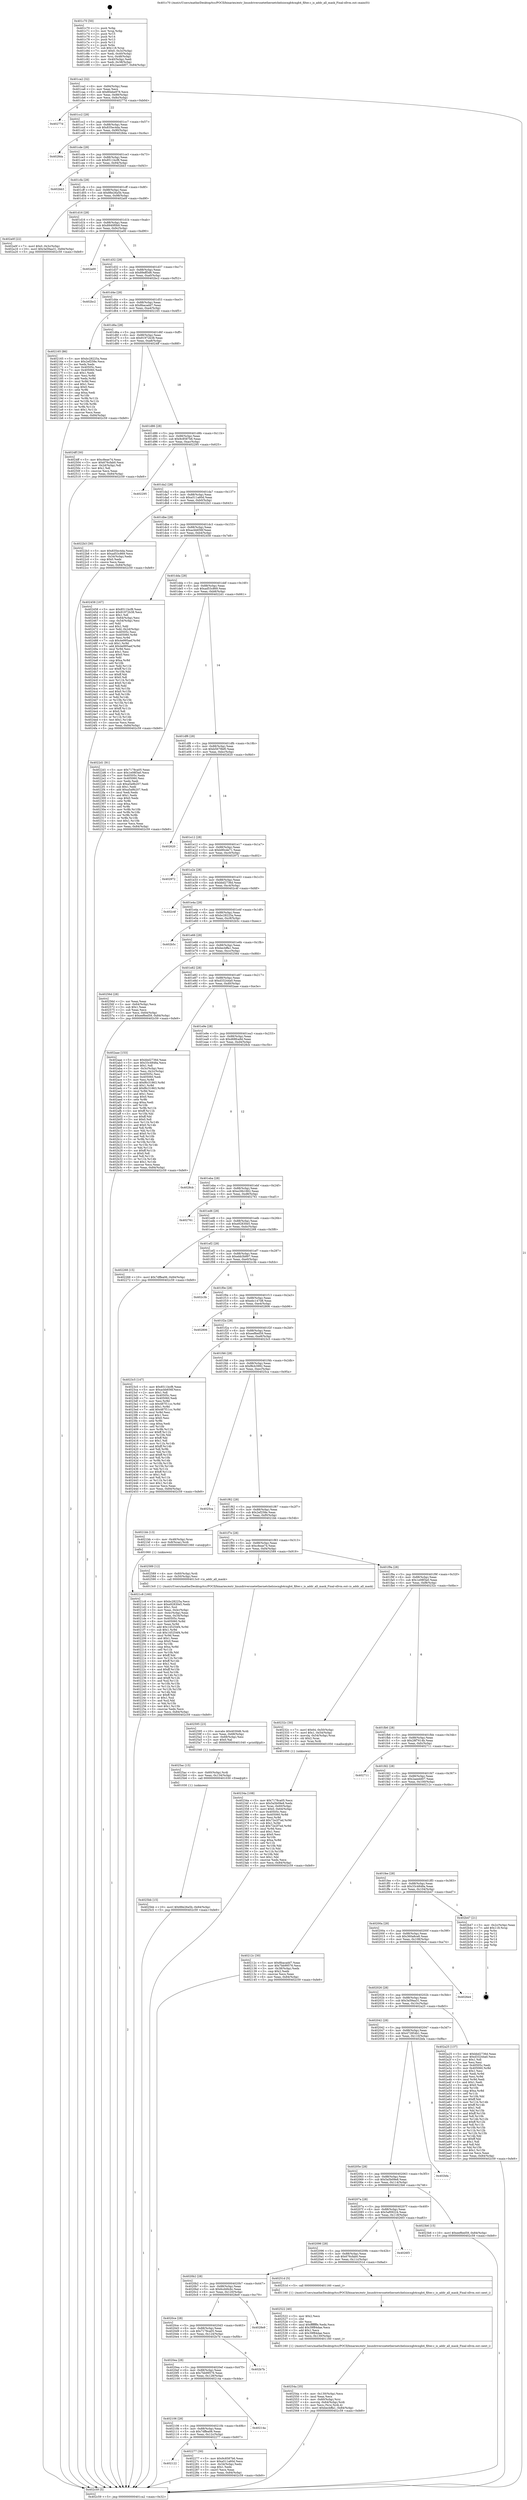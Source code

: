 digraph "0x401c70" {
  label = "0x401c70 (/mnt/c/Users/mathe/Desktop/tcc/POCII/binaries/extr_linuxdriversnetethernetchelsiocxgb4cxgb4_filter.c_is_addr_all_mask_Final-ollvm.out::main(0))"
  labelloc = "t"
  node[shape=record]

  Entry [label="",width=0.3,height=0.3,shape=circle,fillcolor=black,style=filled]
  "0x401ca2" [label="{
     0x401ca2 [32]\l
     | [instrs]\l
     &nbsp;&nbsp;0x401ca2 \<+6\>: mov -0x84(%rbp),%eax\l
     &nbsp;&nbsp;0x401ca8 \<+2\>: mov %eax,%ecx\l
     &nbsp;&nbsp;0x401caa \<+6\>: sub $0x80ebe978,%ecx\l
     &nbsp;&nbsp;0x401cb0 \<+6\>: mov %eax,-0x88(%rbp)\l
     &nbsp;&nbsp;0x401cb6 \<+6\>: mov %ecx,-0x8c(%rbp)\l
     &nbsp;&nbsp;0x401cbc \<+6\>: je 000000000040277d \<main+0xb0d\>\l
  }"]
  "0x40277d" [label="{
     0x40277d\l
  }", style=dashed]
  "0x401cc2" [label="{
     0x401cc2 [28]\l
     | [instrs]\l
     &nbsp;&nbsp;0x401cc2 \<+5\>: jmp 0000000000401cc7 \<main+0x57\>\l
     &nbsp;&nbsp;0x401cc7 \<+6\>: mov -0x88(%rbp),%eax\l
     &nbsp;&nbsp;0x401ccd \<+5\>: sub $0x835ec4da,%eax\l
     &nbsp;&nbsp;0x401cd2 \<+6\>: mov %eax,-0x90(%rbp)\l
     &nbsp;&nbsp;0x401cd8 \<+6\>: je 00000000004028da \<main+0xc6a\>\l
  }"]
  Exit [label="",width=0.3,height=0.3,shape=circle,fillcolor=black,style=filled,peripheries=2]
  "0x4028da" [label="{
     0x4028da\l
  }", style=dashed]
  "0x401cde" [label="{
     0x401cde [28]\l
     | [instrs]\l
     &nbsp;&nbsp;0x401cde \<+5\>: jmp 0000000000401ce3 \<main+0x73\>\l
     &nbsp;&nbsp;0x401ce3 \<+6\>: mov -0x88(%rbp),%eax\l
     &nbsp;&nbsp;0x401ce9 \<+5\>: sub $0x8511bcf8,%eax\l
     &nbsp;&nbsp;0x401cee \<+6\>: mov %eax,-0x94(%rbp)\l
     &nbsp;&nbsp;0x401cf4 \<+6\>: je 0000000000402bb3 \<main+0xf43\>\l
  }"]
  "0x4025bb" [label="{
     0x4025bb [15]\l
     | [instrs]\l
     &nbsp;&nbsp;0x4025bb \<+10\>: movl $0x88e26a5b,-0x84(%rbp)\l
     &nbsp;&nbsp;0x4025c5 \<+5\>: jmp 0000000000402c59 \<main+0xfe9\>\l
  }"]
  "0x402bb3" [label="{
     0x402bb3\l
  }", style=dashed]
  "0x401cfa" [label="{
     0x401cfa [28]\l
     | [instrs]\l
     &nbsp;&nbsp;0x401cfa \<+5\>: jmp 0000000000401cff \<main+0x8f\>\l
     &nbsp;&nbsp;0x401cff \<+6\>: mov -0x88(%rbp),%eax\l
     &nbsp;&nbsp;0x401d05 \<+5\>: sub $0x88e26a5b,%eax\l
     &nbsp;&nbsp;0x401d0a \<+6\>: mov %eax,-0x98(%rbp)\l
     &nbsp;&nbsp;0x401d10 \<+6\>: je 0000000000402a0f \<main+0xd9f\>\l
  }"]
  "0x4025ac" [label="{
     0x4025ac [15]\l
     | [instrs]\l
     &nbsp;&nbsp;0x4025ac \<+4\>: mov -0x60(%rbp),%rdi\l
     &nbsp;&nbsp;0x4025b0 \<+6\>: mov %eax,-0x134(%rbp)\l
     &nbsp;&nbsp;0x4025b6 \<+5\>: call 0000000000401030 \<free@plt\>\l
     | [calls]\l
     &nbsp;&nbsp;0x401030 \{1\} (unknown)\l
  }"]
  "0x402a0f" [label="{
     0x402a0f [22]\l
     | [instrs]\l
     &nbsp;&nbsp;0x402a0f \<+7\>: movl $0x0,-0x3c(%rbp)\l
     &nbsp;&nbsp;0x402a16 \<+10\>: movl $0x3a59aa31,-0x84(%rbp)\l
     &nbsp;&nbsp;0x402a20 \<+5\>: jmp 0000000000402c59 \<main+0xfe9\>\l
  }"]
  "0x401d16" [label="{
     0x401d16 [28]\l
     | [instrs]\l
     &nbsp;&nbsp;0x401d16 \<+5\>: jmp 0000000000401d1b \<main+0xab\>\l
     &nbsp;&nbsp;0x401d1b \<+6\>: mov -0x88(%rbp),%eax\l
     &nbsp;&nbsp;0x401d21 \<+5\>: sub $0x8940f0b9,%eax\l
     &nbsp;&nbsp;0x401d26 \<+6\>: mov %eax,-0x9c(%rbp)\l
     &nbsp;&nbsp;0x401d2c \<+6\>: je 0000000000402a00 \<main+0xd90\>\l
  }"]
  "0x402595" [label="{
     0x402595 [23]\l
     | [instrs]\l
     &nbsp;&nbsp;0x402595 \<+10\>: movabs $0x4030d6,%rdi\l
     &nbsp;&nbsp;0x40259f \<+3\>: mov %eax,-0x68(%rbp)\l
     &nbsp;&nbsp;0x4025a2 \<+3\>: mov -0x68(%rbp),%esi\l
     &nbsp;&nbsp;0x4025a5 \<+2\>: mov $0x0,%al\l
     &nbsp;&nbsp;0x4025a7 \<+5\>: call 0000000000401040 \<printf@plt\>\l
     | [calls]\l
     &nbsp;&nbsp;0x401040 \{1\} (unknown)\l
  }"]
  "0x402a00" [label="{
     0x402a00\l
  }", style=dashed]
  "0x401d32" [label="{
     0x401d32 [28]\l
     | [instrs]\l
     &nbsp;&nbsp;0x401d32 \<+5\>: jmp 0000000000401d37 \<main+0xc7\>\l
     &nbsp;&nbsp;0x401d37 \<+6\>: mov -0x88(%rbp),%eax\l
     &nbsp;&nbsp;0x401d3d \<+5\>: sub $0x89eff3d6,%eax\l
     &nbsp;&nbsp;0x401d42 \<+6\>: mov %eax,-0xa0(%rbp)\l
     &nbsp;&nbsp;0x401d48 \<+6\>: je 0000000000402bc2 \<main+0xf52\>\l
  }"]
  "0x40254a" [label="{
     0x40254a [35]\l
     | [instrs]\l
     &nbsp;&nbsp;0x40254a \<+6\>: mov -0x130(%rbp),%ecx\l
     &nbsp;&nbsp;0x402550 \<+3\>: imul %eax,%ecx\l
     &nbsp;&nbsp;0x402553 \<+4\>: mov -0x60(%rbp),%rsi\l
     &nbsp;&nbsp;0x402557 \<+4\>: movslq -0x64(%rbp),%rdi\l
     &nbsp;&nbsp;0x40255b \<+3\>: mov %ecx,(%rsi,%rdi,4)\l
     &nbsp;&nbsp;0x40255e \<+10\>: movl $0xbecbffa1,-0x84(%rbp)\l
     &nbsp;&nbsp;0x402568 \<+5\>: jmp 0000000000402c59 \<main+0xfe9\>\l
  }"]
  "0x402bc2" [label="{
     0x402bc2\l
  }", style=dashed]
  "0x401d4e" [label="{
     0x401d4e [28]\l
     | [instrs]\l
     &nbsp;&nbsp;0x401d4e \<+5\>: jmp 0000000000401d53 \<main+0xe3\>\l
     &nbsp;&nbsp;0x401d53 \<+6\>: mov -0x88(%rbp),%eax\l
     &nbsp;&nbsp;0x401d59 \<+5\>: sub $0x8bacadd7,%eax\l
     &nbsp;&nbsp;0x401d5e \<+6\>: mov %eax,-0xa4(%rbp)\l
     &nbsp;&nbsp;0x401d64 \<+6\>: je 0000000000402165 \<main+0x4f5\>\l
  }"]
  "0x402522" [label="{
     0x402522 [40]\l
     | [instrs]\l
     &nbsp;&nbsp;0x402522 \<+5\>: mov $0x2,%ecx\l
     &nbsp;&nbsp;0x402527 \<+1\>: cltd\l
     &nbsp;&nbsp;0x402528 \<+2\>: idiv %ecx\l
     &nbsp;&nbsp;0x40252a \<+6\>: imul $0xfffffffe,%edx,%ecx\l
     &nbsp;&nbsp;0x402530 \<+6\>: add $0x39f84dae,%ecx\l
     &nbsp;&nbsp;0x402536 \<+3\>: add $0x1,%ecx\l
     &nbsp;&nbsp;0x402539 \<+6\>: sub $0x39f84dae,%ecx\l
     &nbsp;&nbsp;0x40253f \<+6\>: mov %ecx,-0x130(%rbp)\l
     &nbsp;&nbsp;0x402545 \<+5\>: call 0000000000401160 \<next_i\>\l
     | [calls]\l
     &nbsp;&nbsp;0x401160 \{1\} (/mnt/c/Users/mathe/Desktop/tcc/POCII/binaries/extr_linuxdriversnetethernetchelsiocxgb4cxgb4_filter.c_is_addr_all_mask_Final-ollvm.out::next_i)\l
  }"]
  "0x402165" [label="{
     0x402165 [86]\l
     | [instrs]\l
     &nbsp;&nbsp;0x402165 \<+5\>: mov $0xbc28225a,%eax\l
     &nbsp;&nbsp;0x40216a \<+5\>: mov $0x2ef258e,%ecx\l
     &nbsp;&nbsp;0x40216f \<+2\>: xor %edx,%edx\l
     &nbsp;&nbsp;0x402171 \<+7\>: mov 0x40505c,%esi\l
     &nbsp;&nbsp;0x402178 \<+7\>: mov 0x405060,%edi\l
     &nbsp;&nbsp;0x40217f \<+3\>: sub $0x1,%edx\l
     &nbsp;&nbsp;0x402182 \<+3\>: mov %esi,%r8d\l
     &nbsp;&nbsp;0x402185 \<+3\>: add %edx,%r8d\l
     &nbsp;&nbsp;0x402188 \<+4\>: imul %r8d,%esi\l
     &nbsp;&nbsp;0x40218c \<+3\>: and $0x1,%esi\l
     &nbsp;&nbsp;0x40218f \<+3\>: cmp $0x0,%esi\l
     &nbsp;&nbsp;0x402192 \<+4\>: sete %r9b\l
     &nbsp;&nbsp;0x402196 \<+3\>: cmp $0xa,%edi\l
     &nbsp;&nbsp;0x402199 \<+4\>: setl %r10b\l
     &nbsp;&nbsp;0x40219d \<+3\>: mov %r9b,%r11b\l
     &nbsp;&nbsp;0x4021a0 \<+3\>: and %r10b,%r11b\l
     &nbsp;&nbsp;0x4021a3 \<+3\>: xor %r10b,%r9b\l
     &nbsp;&nbsp;0x4021a6 \<+3\>: or %r9b,%r11b\l
     &nbsp;&nbsp;0x4021a9 \<+4\>: test $0x1,%r11b\l
     &nbsp;&nbsp;0x4021ad \<+3\>: cmovne %ecx,%eax\l
     &nbsp;&nbsp;0x4021b0 \<+6\>: mov %eax,-0x84(%rbp)\l
     &nbsp;&nbsp;0x4021b6 \<+5\>: jmp 0000000000402c59 \<main+0xfe9\>\l
  }"]
  "0x401d6a" [label="{
     0x401d6a [28]\l
     | [instrs]\l
     &nbsp;&nbsp;0x401d6a \<+5\>: jmp 0000000000401d6f \<main+0xff\>\l
     &nbsp;&nbsp;0x401d6f \<+6\>: mov -0x88(%rbp),%eax\l
     &nbsp;&nbsp;0x401d75 \<+5\>: sub $0x91972b38,%eax\l
     &nbsp;&nbsp;0x401d7a \<+6\>: mov %eax,-0xa8(%rbp)\l
     &nbsp;&nbsp;0x401d80 \<+6\>: je 00000000004024ff \<main+0x88f\>\l
  }"]
  "0x40234a" [label="{
     0x40234a [108]\l
     | [instrs]\l
     &nbsp;&nbsp;0x40234a \<+5\>: mov $0x7178ca05,%ecx\l
     &nbsp;&nbsp;0x40234f \<+5\>: mov $0x5a5b09e8,%edx\l
     &nbsp;&nbsp;0x402354 \<+4\>: mov %rax,-0x60(%rbp)\l
     &nbsp;&nbsp;0x402358 \<+7\>: movl $0x0,-0x64(%rbp)\l
     &nbsp;&nbsp;0x40235f \<+7\>: mov 0x40505c,%esi\l
     &nbsp;&nbsp;0x402366 \<+8\>: mov 0x405060,%r8d\l
     &nbsp;&nbsp;0x40236e \<+3\>: mov %esi,%r9d\l
     &nbsp;&nbsp;0x402371 \<+7\>: add $0x72e2f7ed,%r9d\l
     &nbsp;&nbsp;0x402378 \<+4\>: sub $0x1,%r9d\l
     &nbsp;&nbsp;0x40237c \<+7\>: sub $0x72e2f7ed,%r9d\l
     &nbsp;&nbsp;0x402383 \<+4\>: imul %r9d,%esi\l
     &nbsp;&nbsp;0x402387 \<+3\>: and $0x1,%esi\l
     &nbsp;&nbsp;0x40238a \<+3\>: cmp $0x0,%esi\l
     &nbsp;&nbsp;0x40238d \<+4\>: sete %r10b\l
     &nbsp;&nbsp;0x402391 \<+4\>: cmp $0xa,%r8d\l
     &nbsp;&nbsp;0x402395 \<+4\>: setl %r11b\l
     &nbsp;&nbsp;0x402399 \<+3\>: mov %r10b,%bl\l
     &nbsp;&nbsp;0x40239c \<+3\>: and %r11b,%bl\l
     &nbsp;&nbsp;0x40239f \<+3\>: xor %r11b,%r10b\l
     &nbsp;&nbsp;0x4023a2 \<+3\>: or %r10b,%bl\l
     &nbsp;&nbsp;0x4023a5 \<+3\>: test $0x1,%bl\l
     &nbsp;&nbsp;0x4023a8 \<+3\>: cmovne %edx,%ecx\l
     &nbsp;&nbsp;0x4023ab \<+6\>: mov %ecx,-0x84(%rbp)\l
     &nbsp;&nbsp;0x4023b1 \<+5\>: jmp 0000000000402c59 \<main+0xfe9\>\l
  }"]
  "0x4024ff" [label="{
     0x4024ff [30]\l
     | [instrs]\l
     &nbsp;&nbsp;0x4024ff \<+5\>: mov $0xc8eae74,%eax\l
     &nbsp;&nbsp;0x402504 \<+5\>: mov $0x676cfab0,%ecx\l
     &nbsp;&nbsp;0x402509 \<+3\>: mov -0x2d(%rbp),%dl\l
     &nbsp;&nbsp;0x40250c \<+3\>: test $0x1,%dl\l
     &nbsp;&nbsp;0x40250f \<+3\>: cmovne %ecx,%eax\l
     &nbsp;&nbsp;0x402512 \<+6\>: mov %eax,-0x84(%rbp)\l
     &nbsp;&nbsp;0x402518 \<+5\>: jmp 0000000000402c59 \<main+0xfe9\>\l
  }"]
  "0x401d86" [label="{
     0x401d86 [28]\l
     | [instrs]\l
     &nbsp;&nbsp;0x401d86 \<+5\>: jmp 0000000000401d8b \<main+0x11b\>\l
     &nbsp;&nbsp;0x401d8b \<+6\>: mov -0x88(%rbp),%eax\l
     &nbsp;&nbsp;0x401d91 \<+5\>: sub $0x9c8587b6,%eax\l
     &nbsp;&nbsp;0x401d96 \<+6\>: mov %eax,-0xac(%rbp)\l
     &nbsp;&nbsp;0x401d9c \<+6\>: je 0000000000402295 \<main+0x625\>\l
  }"]
  "0x402122" [label="{
     0x402122\l
  }", style=dashed]
  "0x402295" [label="{
     0x402295\l
  }", style=dashed]
  "0x401da2" [label="{
     0x401da2 [28]\l
     | [instrs]\l
     &nbsp;&nbsp;0x401da2 \<+5\>: jmp 0000000000401da7 \<main+0x137\>\l
     &nbsp;&nbsp;0x401da7 \<+6\>: mov -0x88(%rbp),%eax\l
     &nbsp;&nbsp;0x401dad \<+5\>: sub $0xa511a60d,%eax\l
     &nbsp;&nbsp;0x401db2 \<+6\>: mov %eax,-0xb0(%rbp)\l
     &nbsp;&nbsp;0x401db8 \<+6\>: je 00000000004022b3 \<main+0x643\>\l
  }"]
  "0x402277" [label="{
     0x402277 [30]\l
     | [instrs]\l
     &nbsp;&nbsp;0x402277 \<+5\>: mov $0x9c8587b6,%eax\l
     &nbsp;&nbsp;0x40227c \<+5\>: mov $0xa511a60d,%ecx\l
     &nbsp;&nbsp;0x402281 \<+3\>: mov -0x34(%rbp),%edx\l
     &nbsp;&nbsp;0x402284 \<+3\>: cmp $0x1,%edx\l
     &nbsp;&nbsp;0x402287 \<+3\>: cmovl %ecx,%eax\l
     &nbsp;&nbsp;0x40228a \<+6\>: mov %eax,-0x84(%rbp)\l
     &nbsp;&nbsp;0x402290 \<+5\>: jmp 0000000000402c59 \<main+0xfe9\>\l
  }"]
  "0x4022b3" [label="{
     0x4022b3 [30]\l
     | [instrs]\l
     &nbsp;&nbsp;0x4022b3 \<+5\>: mov $0x835ec4da,%eax\l
     &nbsp;&nbsp;0x4022b8 \<+5\>: mov $0xad53c869,%ecx\l
     &nbsp;&nbsp;0x4022bd \<+3\>: mov -0x34(%rbp),%edx\l
     &nbsp;&nbsp;0x4022c0 \<+3\>: cmp $0x0,%edx\l
     &nbsp;&nbsp;0x4022c3 \<+3\>: cmove %ecx,%eax\l
     &nbsp;&nbsp;0x4022c6 \<+6\>: mov %eax,-0x84(%rbp)\l
     &nbsp;&nbsp;0x4022cc \<+5\>: jmp 0000000000402c59 \<main+0xfe9\>\l
  }"]
  "0x401dbe" [label="{
     0x401dbe [28]\l
     | [instrs]\l
     &nbsp;&nbsp;0x401dbe \<+5\>: jmp 0000000000401dc3 \<main+0x153\>\l
     &nbsp;&nbsp;0x401dc3 \<+6\>: mov -0x88(%rbp),%eax\l
     &nbsp;&nbsp;0x401dc9 \<+5\>: sub $0xacbb656f,%eax\l
     &nbsp;&nbsp;0x401dce \<+6\>: mov %eax,-0xb4(%rbp)\l
     &nbsp;&nbsp;0x401dd4 \<+6\>: je 0000000000402458 \<main+0x7e8\>\l
  }"]
  "0x402106" [label="{
     0x402106 [28]\l
     | [instrs]\l
     &nbsp;&nbsp;0x402106 \<+5\>: jmp 000000000040210b \<main+0x49b\>\l
     &nbsp;&nbsp;0x40210b \<+6\>: mov -0x88(%rbp),%eax\l
     &nbsp;&nbsp;0x402111 \<+5\>: sub $0x7dffea06,%eax\l
     &nbsp;&nbsp;0x402116 \<+6\>: mov %eax,-0x12c(%rbp)\l
     &nbsp;&nbsp;0x40211c \<+6\>: je 0000000000402277 \<main+0x607\>\l
  }"]
  "0x402458" [label="{
     0x402458 [167]\l
     | [instrs]\l
     &nbsp;&nbsp;0x402458 \<+5\>: mov $0x8511bcf8,%eax\l
     &nbsp;&nbsp;0x40245d \<+5\>: mov $0x91972b38,%ecx\l
     &nbsp;&nbsp;0x402462 \<+2\>: mov $0x1,%dl\l
     &nbsp;&nbsp;0x402464 \<+3\>: mov -0x64(%rbp),%esi\l
     &nbsp;&nbsp;0x402467 \<+3\>: cmp -0x54(%rbp),%esi\l
     &nbsp;&nbsp;0x40246a \<+4\>: setl %dil\l
     &nbsp;&nbsp;0x40246e \<+4\>: and $0x1,%dil\l
     &nbsp;&nbsp;0x402472 \<+4\>: mov %dil,-0x2d(%rbp)\l
     &nbsp;&nbsp;0x402476 \<+7\>: mov 0x40505c,%esi\l
     &nbsp;&nbsp;0x40247d \<+8\>: mov 0x405060,%r8d\l
     &nbsp;&nbsp;0x402485 \<+3\>: mov %esi,%r9d\l
     &nbsp;&nbsp;0x402488 \<+7\>: sub $0x4e995aef,%r9d\l
     &nbsp;&nbsp;0x40248f \<+4\>: sub $0x1,%r9d\l
     &nbsp;&nbsp;0x402493 \<+7\>: add $0x4e995aef,%r9d\l
     &nbsp;&nbsp;0x40249a \<+4\>: imul %r9d,%esi\l
     &nbsp;&nbsp;0x40249e \<+3\>: and $0x1,%esi\l
     &nbsp;&nbsp;0x4024a1 \<+3\>: cmp $0x0,%esi\l
     &nbsp;&nbsp;0x4024a4 \<+4\>: sete %dil\l
     &nbsp;&nbsp;0x4024a8 \<+4\>: cmp $0xa,%r8d\l
     &nbsp;&nbsp;0x4024ac \<+4\>: setl %r10b\l
     &nbsp;&nbsp;0x4024b0 \<+3\>: mov %dil,%r11b\l
     &nbsp;&nbsp;0x4024b3 \<+4\>: xor $0xff,%r11b\l
     &nbsp;&nbsp;0x4024b7 \<+3\>: mov %r10b,%bl\l
     &nbsp;&nbsp;0x4024ba \<+3\>: xor $0xff,%bl\l
     &nbsp;&nbsp;0x4024bd \<+3\>: xor $0x0,%dl\l
     &nbsp;&nbsp;0x4024c0 \<+3\>: mov %r11b,%r14b\l
     &nbsp;&nbsp;0x4024c3 \<+4\>: and $0x0,%r14b\l
     &nbsp;&nbsp;0x4024c7 \<+3\>: and %dl,%dil\l
     &nbsp;&nbsp;0x4024ca \<+3\>: mov %bl,%r15b\l
     &nbsp;&nbsp;0x4024cd \<+4\>: and $0x0,%r15b\l
     &nbsp;&nbsp;0x4024d1 \<+3\>: and %dl,%r10b\l
     &nbsp;&nbsp;0x4024d4 \<+3\>: or %dil,%r14b\l
     &nbsp;&nbsp;0x4024d7 \<+3\>: or %r10b,%r15b\l
     &nbsp;&nbsp;0x4024da \<+3\>: xor %r15b,%r14b\l
     &nbsp;&nbsp;0x4024dd \<+3\>: or %bl,%r11b\l
     &nbsp;&nbsp;0x4024e0 \<+4\>: xor $0xff,%r11b\l
     &nbsp;&nbsp;0x4024e4 \<+3\>: or $0x0,%dl\l
     &nbsp;&nbsp;0x4024e7 \<+3\>: and %dl,%r11b\l
     &nbsp;&nbsp;0x4024ea \<+3\>: or %r11b,%r14b\l
     &nbsp;&nbsp;0x4024ed \<+4\>: test $0x1,%r14b\l
     &nbsp;&nbsp;0x4024f1 \<+3\>: cmovne %ecx,%eax\l
     &nbsp;&nbsp;0x4024f4 \<+6\>: mov %eax,-0x84(%rbp)\l
     &nbsp;&nbsp;0x4024fa \<+5\>: jmp 0000000000402c59 \<main+0xfe9\>\l
  }"]
  "0x401dda" [label="{
     0x401dda [28]\l
     | [instrs]\l
     &nbsp;&nbsp;0x401dda \<+5\>: jmp 0000000000401ddf \<main+0x16f\>\l
     &nbsp;&nbsp;0x401ddf \<+6\>: mov -0x88(%rbp),%eax\l
     &nbsp;&nbsp;0x401de5 \<+5\>: sub $0xad53c869,%eax\l
     &nbsp;&nbsp;0x401dea \<+6\>: mov %eax,-0xb8(%rbp)\l
     &nbsp;&nbsp;0x401df0 \<+6\>: je 00000000004022d1 \<main+0x661\>\l
  }"]
  "0x40214a" [label="{
     0x40214a\l
  }", style=dashed]
  "0x4022d1" [label="{
     0x4022d1 [91]\l
     | [instrs]\l
     &nbsp;&nbsp;0x4022d1 \<+5\>: mov $0x7178ca05,%eax\l
     &nbsp;&nbsp;0x4022d6 \<+5\>: mov $0x1e08f3a0,%ecx\l
     &nbsp;&nbsp;0x4022db \<+7\>: mov 0x40505c,%edx\l
     &nbsp;&nbsp;0x4022e2 \<+7\>: mov 0x405060,%esi\l
     &nbsp;&nbsp;0x4022e9 \<+2\>: mov %edx,%edi\l
     &nbsp;&nbsp;0x4022eb \<+6\>: sub $0xa5a9b207,%edi\l
     &nbsp;&nbsp;0x4022f1 \<+3\>: sub $0x1,%edi\l
     &nbsp;&nbsp;0x4022f4 \<+6\>: add $0xa5a9b207,%edi\l
     &nbsp;&nbsp;0x4022fa \<+3\>: imul %edi,%edx\l
     &nbsp;&nbsp;0x4022fd \<+3\>: and $0x1,%edx\l
     &nbsp;&nbsp;0x402300 \<+3\>: cmp $0x0,%edx\l
     &nbsp;&nbsp;0x402303 \<+4\>: sete %r8b\l
     &nbsp;&nbsp;0x402307 \<+3\>: cmp $0xa,%esi\l
     &nbsp;&nbsp;0x40230a \<+4\>: setl %r9b\l
     &nbsp;&nbsp;0x40230e \<+3\>: mov %r8b,%r10b\l
     &nbsp;&nbsp;0x402311 \<+3\>: and %r9b,%r10b\l
     &nbsp;&nbsp;0x402314 \<+3\>: xor %r9b,%r8b\l
     &nbsp;&nbsp;0x402317 \<+3\>: or %r8b,%r10b\l
     &nbsp;&nbsp;0x40231a \<+4\>: test $0x1,%r10b\l
     &nbsp;&nbsp;0x40231e \<+3\>: cmovne %ecx,%eax\l
     &nbsp;&nbsp;0x402321 \<+6\>: mov %eax,-0x84(%rbp)\l
     &nbsp;&nbsp;0x402327 \<+5\>: jmp 0000000000402c59 \<main+0xfe9\>\l
  }"]
  "0x401df6" [label="{
     0x401df6 [28]\l
     | [instrs]\l
     &nbsp;&nbsp;0x401df6 \<+5\>: jmp 0000000000401dfb \<main+0x18b\>\l
     &nbsp;&nbsp;0x401dfb \<+6\>: mov -0x88(%rbp),%eax\l
     &nbsp;&nbsp;0x401e01 \<+5\>: sub $0xb5679bf0,%eax\l
     &nbsp;&nbsp;0x401e06 \<+6\>: mov %eax,-0xbc(%rbp)\l
     &nbsp;&nbsp;0x401e0c \<+6\>: je 0000000000402620 \<main+0x9b0\>\l
  }"]
  "0x4020ea" [label="{
     0x4020ea [28]\l
     | [instrs]\l
     &nbsp;&nbsp;0x4020ea \<+5\>: jmp 00000000004020ef \<main+0x47f\>\l
     &nbsp;&nbsp;0x4020ef \<+6\>: mov -0x88(%rbp),%eax\l
     &nbsp;&nbsp;0x4020f5 \<+5\>: sub $0x7bb99576,%eax\l
     &nbsp;&nbsp;0x4020fa \<+6\>: mov %eax,-0x128(%rbp)\l
     &nbsp;&nbsp;0x402100 \<+6\>: je 000000000040214a \<main+0x4da\>\l
  }"]
  "0x402620" [label="{
     0x402620\l
  }", style=dashed]
  "0x401e12" [label="{
     0x401e12 [28]\l
     | [instrs]\l
     &nbsp;&nbsp;0x401e12 \<+5\>: jmp 0000000000401e17 \<main+0x1a7\>\l
     &nbsp;&nbsp;0x401e17 \<+6\>: mov -0x88(%rbp),%eax\l
     &nbsp;&nbsp;0x401e1d \<+5\>: sub $0xb90cde71,%eax\l
     &nbsp;&nbsp;0x401e22 \<+6\>: mov %eax,-0xc0(%rbp)\l
     &nbsp;&nbsp;0x401e28 \<+6\>: je 0000000000402972 \<main+0xd02\>\l
  }"]
  "0x402b7b" [label="{
     0x402b7b\l
  }", style=dashed]
  "0x402972" [label="{
     0x402972\l
  }", style=dashed]
  "0x401e2e" [label="{
     0x401e2e [28]\l
     | [instrs]\l
     &nbsp;&nbsp;0x401e2e \<+5\>: jmp 0000000000401e33 \<main+0x1c3\>\l
     &nbsp;&nbsp;0x401e33 \<+6\>: mov -0x88(%rbp),%eax\l
     &nbsp;&nbsp;0x401e39 \<+5\>: sub $0xbbd2736d,%eax\l
     &nbsp;&nbsp;0x401e3e \<+6\>: mov %eax,-0xc4(%rbp)\l
     &nbsp;&nbsp;0x401e44 \<+6\>: je 0000000000402c4f \<main+0xfdf\>\l
  }"]
  "0x4020ce" [label="{
     0x4020ce [28]\l
     | [instrs]\l
     &nbsp;&nbsp;0x4020ce \<+5\>: jmp 00000000004020d3 \<main+0x463\>\l
     &nbsp;&nbsp;0x4020d3 \<+6\>: mov -0x88(%rbp),%eax\l
     &nbsp;&nbsp;0x4020d9 \<+5\>: sub $0x7178ca05,%eax\l
     &nbsp;&nbsp;0x4020de \<+6\>: mov %eax,-0x124(%rbp)\l
     &nbsp;&nbsp;0x4020e4 \<+6\>: je 0000000000402b7b \<main+0xf0b\>\l
  }"]
  "0x402c4f" [label="{
     0x402c4f\l
  }", style=dashed]
  "0x401e4a" [label="{
     0x401e4a [28]\l
     | [instrs]\l
     &nbsp;&nbsp;0x401e4a \<+5\>: jmp 0000000000401e4f \<main+0x1df\>\l
     &nbsp;&nbsp;0x401e4f \<+6\>: mov -0x88(%rbp),%eax\l
     &nbsp;&nbsp;0x401e55 \<+5\>: sub $0xbc28225a,%eax\l
     &nbsp;&nbsp;0x401e5a \<+6\>: mov %eax,-0xc8(%rbp)\l
     &nbsp;&nbsp;0x401e60 \<+6\>: je 0000000000402b5c \<main+0xeec\>\l
  }"]
  "0x4028e9" [label="{
     0x4028e9\l
  }", style=dashed]
  "0x402b5c" [label="{
     0x402b5c\l
  }", style=dashed]
  "0x401e66" [label="{
     0x401e66 [28]\l
     | [instrs]\l
     &nbsp;&nbsp;0x401e66 \<+5\>: jmp 0000000000401e6b \<main+0x1fb\>\l
     &nbsp;&nbsp;0x401e6b \<+6\>: mov -0x88(%rbp),%eax\l
     &nbsp;&nbsp;0x401e71 \<+5\>: sub $0xbecbffa1,%eax\l
     &nbsp;&nbsp;0x401e76 \<+6\>: mov %eax,-0xcc(%rbp)\l
     &nbsp;&nbsp;0x401e7c \<+6\>: je 000000000040256d \<main+0x8fd\>\l
  }"]
  "0x4020b2" [label="{
     0x4020b2 [28]\l
     | [instrs]\l
     &nbsp;&nbsp;0x4020b2 \<+5\>: jmp 00000000004020b7 \<main+0x447\>\l
     &nbsp;&nbsp;0x4020b7 \<+6\>: mov -0x88(%rbp),%eax\l
     &nbsp;&nbsp;0x4020bd \<+5\>: sub $0x6cd49c6c,%eax\l
     &nbsp;&nbsp;0x4020c2 \<+6\>: mov %eax,-0x120(%rbp)\l
     &nbsp;&nbsp;0x4020c8 \<+6\>: je 00000000004028e9 \<main+0xc79\>\l
  }"]
  "0x40256d" [label="{
     0x40256d [28]\l
     | [instrs]\l
     &nbsp;&nbsp;0x40256d \<+2\>: xor %eax,%eax\l
     &nbsp;&nbsp;0x40256f \<+3\>: mov -0x64(%rbp),%ecx\l
     &nbsp;&nbsp;0x402572 \<+3\>: sub $0x1,%eax\l
     &nbsp;&nbsp;0x402575 \<+2\>: sub %eax,%ecx\l
     &nbsp;&nbsp;0x402577 \<+3\>: mov %ecx,-0x64(%rbp)\l
     &nbsp;&nbsp;0x40257a \<+10\>: movl $0xeef6ed59,-0x84(%rbp)\l
     &nbsp;&nbsp;0x402584 \<+5\>: jmp 0000000000402c59 \<main+0xfe9\>\l
  }"]
  "0x401e82" [label="{
     0x401e82 [28]\l
     | [instrs]\l
     &nbsp;&nbsp;0x401e82 \<+5\>: jmp 0000000000401e87 \<main+0x217\>\l
     &nbsp;&nbsp;0x401e87 \<+6\>: mov -0x88(%rbp),%eax\l
     &nbsp;&nbsp;0x401e8d \<+5\>: sub $0xd33244a0,%eax\l
     &nbsp;&nbsp;0x401e92 \<+6\>: mov %eax,-0xd0(%rbp)\l
     &nbsp;&nbsp;0x401e98 \<+6\>: je 0000000000402aae \<main+0xe3e\>\l
  }"]
  "0x40251d" [label="{
     0x40251d [5]\l
     | [instrs]\l
     &nbsp;&nbsp;0x40251d \<+5\>: call 0000000000401160 \<next_i\>\l
     | [calls]\l
     &nbsp;&nbsp;0x401160 \{1\} (/mnt/c/Users/mathe/Desktop/tcc/POCII/binaries/extr_linuxdriversnetethernetchelsiocxgb4cxgb4_filter.c_is_addr_all_mask_Final-ollvm.out::next_i)\l
  }"]
  "0x402aae" [label="{
     0x402aae [153]\l
     | [instrs]\l
     &nbsp;&nbsp;0x402aae \<+5\>: mov $0xbbd2736d,%eax\l
     &nbsp;&nbsp;0x402ab3 \<+5\>: mov $0x33c4848a,%ecx\l
     &nbsp;&nbsp;0x402ab8 \<+2\>: mov $0x1,%dl\l
     &nbsp;&nbsp;0x402aba \<+3\>: mov -0x3c(%rbp),%esi\l
     &nbsp;&nbsp;0x402abd \<+3\>: mov %esi,-0x2c(%rbp)\l
     &nbsp;&nbsp;0x402ac0 \<+7\>: mov 0x40505c,%esi\l
     &nbsp;&nbsp;0x402ac7 \<+7\>: mov 0x405060,%edi\l
     &nbsp;&nbsp;0x402ace \<+3\>: mov %esi,%r8d\l
     &nbsp;&nbsp;0x402ad1 \<+7\>: sub $0xf6c31863,%r8d\l
     &nbsp;&nbsp;0x402ad8 \<+4\>: sub $0x1,%r8d\l
     &nbsp;&nbsp;0x402adc \<+7\>: add $0xf6c31863,%r8d\l
     &nbsp;&nbsp;0x402ae3 \<+4\>: imul %r8d,%esi\l
     &nbsp;&nbsp;0x402ae7 \<+3\>: and $0x1,%esi\l
     &nbsp;&nbsp;0x402aea \<+3\>: cmp $0x0,%esi\l
     &nbsp;&nbsp;0x402aed \<+4\>: sete %r9b\l
     &nbsp;&nbsp;0x402af1 \<+3\>: cmp $0xa,%edi\l
     &nbsp;&nbsp;0x402af4 \<+4\>: setl %r10b\l
     &nbsp;&nbsp;0x402af8 \<+3\>: mov %r9b,%r11b\l
     &nbsp;&nbsp;0x402afb \<+4\>: xor $0xff,%r11b\l
     &nbsp;&nbsp;0x402aff \<+3\>: mov %r10b,%bl\l
     &nbsp;&nbsp;0x402b02 \<+3\>: xor $0xff,%bl\l
     &nbsp;&nbsp;0x402b05 \<+3\>: xor $0x0,%dl\l
     &nbsp;&nbsp;0x402b08 \<+3\>: mov %r11b,%r14b\l
     &nbsp;&nbsp;0x402b0b \<+4\>: and $0x0,%r14b\l
     &nbsp;&nbsp;0x402b0f \<+3\>: and %dl,%r9b\l
     &nbsp;&nbsp;0x402b12 \<+3\>: mov %bl,%r15b\l
     &nbsp;&nbsp;0x402b15 \<+4\>: and $0x0,%r15b\l
     &nbsp;&nbsp;0x402b19 \<+3\>: and %dl,%r10b\l
     &nbsp;&nbsp;0x402b1c \<+3\>: or %r9b,%r14b\l
     &nbsp;&nbsp;0x402b1f \<+3\>: or %r10b,%r15b\l
     &nbsp;&nbsp;0x402b22 \<+3\>: xor %r15b,%r14b\l
     &nbsp;&nbsp;0x402b25 \<+3\>: or %bl,%r11b\l
     &nbsp;&nbsp;0x402b28 \<+4\>: xor $0xff,%r11b\l
     &nbsp;&nbsp;0x402b2c \<+3\>: or $0x0,%dl\l
     &nbsp;&nbsp;0x402b2f \<+3\>: and %dl,%r11b\l
     &nbsp;&nbsp;0x402b32 \<+3\>: or %r11b,%r14b\l
     &nbsp;&nbsp;0x402b35 \<+4\>: test $0x1,%r14b\l
     &nbsp;&nbsp;0x402b39 \<+3\>: cmovne %ecx,%eax\l
     &nbsp;&nbsp;0x402b3c \<+6\>: mov %eax,-0x84(%rbp)\l
     &nbsp;&nbsp;0x402b42 \<+5\>: jmp 0000000000402c59 \<main+0xfe9\>\l
  }"]
  "0x401e9e" [label="{
     0x401e9e [28]\l
     | [instrs]\l
     &nbsp;&nbsp;0x401e9e \<+5\>: jmp 0000000000401ea3 \<main+0x233\>\l
     &nbsp;&nbsp;0x401ea3 \<+6\>: mov -0x88(%rbp),%eax\l
     &nbsp;&nbsp;0x401ea9 \<+5\>: sub $0xd68fca9d,%eax\l
     &nbsp;&nbsp;0x401eae \<+6\>: mov %eax,-0xd4(%rbp)\l
     &nbsp;&nbsp;0x401eb4 \<+6\>: je 00000000004028cb \<main+0xc5b\>\l
  }"]
  "0x402096" [label="{
     0x402096 [28]\l
     | [instrs]\l
     &nbsp;&nbsp;0x402096 \<+5\>: jmp 000000000040209b \<main+0x42b\>\l
     &nbsp;&nbsp;0x40209b \<+6\>: mov -0x88(%rbp),%eax\l
     &nbsp;&nbsp;0x4020a1 \<+5\>: sub $0x676cfab0,%eax\l
     &nbsp;&nbsp;0x4020a6 \<+6\>: mov %eax,-0x11c(%rbp)\l
     &nbsp;&nbsp;0x4020ac \<+6\>: je 000000000040251d \<main+0x8ad\>\l
  }"]
  "0x4028cb" [label="{
     0x4028cb\l
  }", style=dashed]
  "0x401eba" [label="{
     0x401eba [28]\l
     | [instrs]\l
     &nbsp;&nbsp;0x401eba \<+5\>: jmp 0000000000401ebf \<main+0x24f\>\l
     &nbsp;&nbsp;0x401ebf \<+6\>: mov -0x88(%rbp),%eax\l
     &nbsp;&nbsp;0x401ec5 \<+5\>: sub $0xe26b1662,%eax\l
     &nbsp;&nbsp;0x401eca \<+6\>: mov %eax,-0xd8(%rbp)\l
     &nbsp;&nbsp;0x401ed0 \<+6\>: je 0000000000402761 \<main+0xaf1\>\l
  }"]
  "0x4026f3" [label="{
     0x4026f3\l
  }", style=dashed]
  "0x402761" [label="{
     0x402761\l
  }", style=dashed]
  "0x401ed6" [label="{
     0x401ed6 [28]\l
     | [instrs]\l
     &nbsp;&nbsp;0x401ed6 \<+5\>: jmp 0000000000401edb \<main+0x26b\>\l
     &nbsp;&nbsp;0x401edb \<+6\>: mov -0x88(%rbp),%eax\l
     &nbsp;&nbsp;0x401ee1 \<+5\>: sub $0xe92830e5,%eax\l
     &nbsp;&nbsp;0x401ee6 \<+6\>: mov %eax,-0xdc(%rbp)\l
     &nbsp;&nbsp;0x401eec \<+6\>: je 0000000000402268 \<main+0x5f8\>\l
  }"]
  "0x40207a" [label="{
     0x40207a [28]\l
     | [instrs]\l
     &nbsp;&nbsp;0x40207a \<+5\>: jmp 000000000040207f \<main+0x40f\>\l
     &nbsp;&nbsp;0x40207f \<+6\>: mov -0x88(%rbp),%eax\l
     &nbsp;&nbsp;0x402085 \<+5\>: sub $0x5af09224,%eax\l
     &nbsp;&nbsp;0x40208a \<+6\>: mov %eax,-0x118(%rbp)\l
     &nbsp;&nbsp;0x402090 \<+6\>: je 00000000004026f3 \<main+0xa83\>\l
  }"]
  "0x402268" [label="{
     0x402268 [15]\l
     | [instrs]\l
     &nbsp;&nbsp;0x402268 \<+10\>: movl $0x7dffea06,-0x84(%rbp)\l
     &nbsp;&nbsp;0x402272 \<+5\>: jmp 0000000000402c59 \<main+0xfe9\>\l
  }"]
  "0x401ef2" [label="{
     0x401ef2 [28]\l
     | [instrs]\l
     &nbsp;&nbsp;0x401ef2 \<+5\>: jmp 0000000000401ef7 \<main+0x287\>\l
     &nbsp;&nbsp;0x401ef7 \<+6\>: mov -0x88(%rbp),%eax\l
     &nbsp;&nbsp;0x401efd \<+5\>: sub $0xebb3b897,%eax\l
     &nbsp;&nbsp;0x401f02 \<+6\>: mov %eax,-0xe0(%rbp)\l
     &nbsp;&nbsp;0x401f08 \<+6\>: je 0000000000402c3b \<main+0xfcb\>\l
  }"]
  "0x4023b6" [label="{
     0x4023b6 [15]\l
     | [instrs]\l
     &nbsp;&nbsp;0x4023b6 \<+10\>: movl $0xeef6ed59,-0x84(%rbp)\l
     &nbsp;&nbsp;0x4023c0 \<+5\>: jmp 0000000000402c59 \<main+0xfe9\>\l
  }"]
  "0x402c3b" [label="{
     0x402c3b\l
  }", style=dashed]
  "0x401f0e" [label="{
     0x401f0e [28]\l
     | [instrs]\l
     &nbsp;&nbsp;0x401f0e \<+5\>: jmp 0000000000401f13 \<main+0x2a3\>\l
     &nbsp;&nbsp;0x401f13 \<+6\>: mov -0x88(%rbp),%eax\l
     &nbsp;&nbsp;0x401f19 \<+5\>: sub $0xebc147d8,%eax\l
     &nbsp;&nbsp;0x401f1e \<+6\>: mov %eax,-0xe4(%rbp)\l
     &nbsp;&nbsp;0x401f24 \<+6\>: je 0000000000402806 \<main+0xb96\>\l
  }"]
  "0x40205e" [label="{
     0x40205e [28]\l
     | [instrs]\l
     &nbsp;&nbsp;0x40205e \<+5\>: jmp 0000000000402063 \<main+0x3f3\>\l
     &nbsp;&nbsp;0x402063 \<+6\>: mov -0x88(%rbp),%eax\l
     &nbsp;&nbsp;0x402069 \<+5\>: sub $0x5a5b09e8,%eax\l
     &nbsp;&nbsp;0x40206e \<+6\>: mov %eax,-0x114(%rbp)\l
     &nbsp;&nbsp;0x402074 \<+6\>: je 00000000004023b6 \<main+0x746\>\l
  }"]
  "0x402806" [label="{
     0x402806\l
  }", style=dashed]
  "0x401f2a" [label="{
     0x401f2a [28]\l
     | [instrs]\l
     &nbsp;&nbsp;0x401f2a \<+5\>: jmp 0000000000401f2f \<main+0x2bf\>\l
     &nbsp;&nbsp;0x401f2f \<+6\>: mov -0x88(%rbp),%eax\l
     &nbsp;&nbsp;0x401f35 \<+5\>: sub $0xeef6ed59,%eax\l
     &nbsp;&nbsp;0x401f3a \<+6\>: mov %eax,-0xe8(%rbp)\l
     &nbsp;&nbsp;0x401f40 \<+6\>: je 00000000004023c5 \<main+0x755\>\l
  }"]
  "0x402bfa" [label="{
     0x402bfa\l
  }", style=dashed]
  "0x4023c5" [label="{
     0x4023c5 [147]\l
     | [instrs]\l
     &nbsp;&nbsp;0x4023c5 \<+5\>: mov $0x8511bcf8,%eax\l
     &nbsp;&nbsp;0x4023ca \<+5\>: mov $0xacbb656f,%ecx\l
     &nbsp;&nbsp;0x4023cf \<+2\>: mov $0x1,%dl\l
     &nbsp;&nbsp;0x4023d1 \<+7\>: mov 0x40505c,%esi\l
     &nbsp;&nbsp;0x4023d8 \<+7\>: mov 0x405060,%edi\l
     &nbsp;&nbsp;0x4023df \<+3\>: mov %esi,%r8d\l
     &nbsp;&nbsp;0x4023e2 \<+7\>: sub $0x487f11cc,%r8d\l
     &nbsp;&nbsp;0x4023e9 \<+4\>: sub $0x1,%r8d\l
     &nbsp;&nbsp;0x4023ed \<+7\>: add $0x487f11cc,%r8d\l
     &nbsp;&nbsp;0x4023f4 \<+4\>: imul %r8d,%esi\l
     &nbsp;&nbsp;0x4023f8 \<+3\>: and $0x1,%esi\l
     &nbsp;&nbsp;0x4023fb \<+3\>: cmp $0x0,%esi\l
     &nbsp;&nbsp;0x4023fe \<+4\>: sete %r9b\l
     &nbsp;&nbsp;0x402402 \<+3\>: cmp $0xa,%edi\l
     &nbsp;&nbsp;0x402405 \<+4\>: setl %r10b\l
     &nbsp;&nbsp;0x402409 \<+3\>: mov %r9b,%r11b\l
     &nbsp;&nbsp;0x40240c \<+4\>: xor $0xff,%r11b\l
     &nbsp;&nbsp;0x402410 \<+3\>: mov %r10b,%bl\l
     &nbsp;&nbsp;0x402413 \<+3\>: xor $0xff,%bl\l
     &nbsp;&nbsp;0x402416 \<+3\>: xor $0x1,%dl\l
     &nbsp;&nbsp;0x402419 \<+3\>: mov %r11b,%r14b\l
     &nbsp;&nbsp;0x40241c \<+4\>: and $0xff,%r14b\l
     &nbsp;&nbsp;0x402420 \<+3\>: and %dl,%r9b\l
     &nbsp;&nbsp;0x402423 \<+3\>: mov %bl,%r15b\l
     &nbsp;&nbsp;0x402426 \<+4\>: and $0xff,%r15b\l
     &nbsp;&nbsp;0x40242a \<+3\>: and %dl,%r10b\l
     &nbsp;&nbsp;0x40242d \<+3\>: or %r9b,%r14b\l
     &nbsp;&nbsp;0x402430 \<+3\>: or %r10b,%r15b\l
     &nbsp;&nbsp;0x402433 \<+3\>: xor %r15b,%r14b\l
     &nbsp;&nbsp;0x402436 \<+3\>: or %bl,%r11b\l
     &nbsp;&nbsp;0x402439 \<+4\>: xor $0xff,%r11b\l
     &nbsp;&nbsp;0x40243d \<+3\>: or $0x1,%dl\l
     &nbsp;&nbsp;0x402440 \<+3\>: and %dl,%r11b\l
     &nbsp;&nbsp;0x402443 \<+3\>: or %r11b,%r14b\l
     &nbsp;&nbsp;0x402446 \<+4\>: test $0x1,%r14b\l
     &nbsp;&nbsp;0x40244a \<+3\>: cmovne %ecx,%eax\l
     &nbsp;&nbsp;0x40244d \<+6\>: mov %eax,-0x84(%rbp)\l
     &nbsp;&nbsp;0x402453 \<+5\>: jmp 0000000000402c59 \<main+0xfe9\>\l
  }"]
  "0x401f46" [label="{
     0x401f46 [28]\l
     | [instrs]\l
     &nbsp;&nbsp;0x401f46 \<+5\>: jmp 0000000000401f4b \<main+0x2db\>\l
     &nbsp;&nbsp;0x401f4b \<+6\>: mov -0x88(%rbp),%eax\l
     &nbsp;&nbsp;0x401f51 \<+5\>: sub $0xf8cb3992,%eax\l
     &nbsp;&nbsp;0x401f56 \<+6\>: mov %eax,-0xec(%rbp)\l
     &nbsp;&nbsp;0x401f5c \<+6\>: je 00000000004025ca \<main+0x95a\>\l
  }"]
  "0x402042" [label="{
     0x402042 [28]\l
     | [instrs]\l
     &nbsp;&nbsp;0x402042 \<+5\>: jmp 0000000000402047 \<main+0x3d7\>\l
     &nbsp;&nbsp;0x402047 \<+6\>: mov -0x88(%rbp),%eax\l
     &nbsp;&nbsp;0x40204d \<+5\>: sub $0x472854b1,%eax\l
     &nbsp;&nbsp;0x402052 \<+6\>: mov %eax,-0x110(%rbp)\l
     &nbsp;&nbsp;0x402058 \<+6\>: je 0000000000402bfa \<main+0xf8a\>\l
  }"]
  "0x4025ca" [label="{
     0x4025ca\l
  }", style=dashed]
  "0x401f62" [label="{
     0x401f62 [28]\l
     | [instrs]\l
     &nbsp;&nbsp;0x401f62 \<+5\>: jmp 0000000000401f67 \<main+0x2f7\>\l
     &nbsp;&nbsp;0x401f67 \<+6\>: mov -0x88(%rbp),%eax\l
     &nbsp;&nbsp;0x401f6d \<+5\>: sub $0x2ef258e,%eax\l
     &nbsp;&nbsp;0x401f72 \<+6\>: mov %eax,-0xf0(%rbp)\l
     &nbsp;&nbsp;0x401f78 \<+6\>: je 00000000004021bb \<main+0x54b\>\l
  }"]
  "0x402a25" [label="{
     0x402a25 [137]\l
     | [instrs]\l
     &nbsp;&nbsp;0x402a25 \<+5\>: mov $0xbbd2736d,%eax\l
     &nbsp;&nbsp;0x402a2a \<+5\>: mov $0xd33244a0,%ecx\l
     &nbsp;&nbsp;0x402a2f \<+2\>: mov $0x1,%dl\l
     &nbsp;&nbsp;0x402a31 \<+2\>: xor %esi,%esi\l
     &nbsp;&nbsp;0x402a33 \<+7\>: mov 0x40505c,%edi\l
     &nbsp;&nbsp;0x402a3a \<+8\>: mov 0x405060,%r8d\l
     &nbsp;&nbsp;0x402a42 \<+3\>: sub $0x1,%esi\l
     &nbsp;&nbsp;0x402a45 \<+3\>: mov %edi,%r9d\l
     &nbsp;&nbsp;0x402a48 \<+3\>: add %esi,%r9d\l
     &nbsp;&nbsp;0x402a4b \<+4\>: imul %r9d,%edi\l
     &nbsp;&nbsp;0x402a4f \<+3\>: and $0x1,%edi\l
     &nbsp;&nbsp;0x402a52 \<+3\>: cmp $0x0,%edi\l
     &nbsp;&nbsp;0x402a55 \<+4\>: sete %r10b\l
     &nbsp;&nbsp;0x402a59 \<+4\>: cmp $0xa,%r8d\l
     &nbsp;&nbsp;0x402a5d \<+4\>: setl %r11b\l
     &nbsp;&nbsp;0x402a61 \<+3\>: mov %r10b,%bl\l
     &nbsp;&nbsp;0x402a64 \<+3\>: xor $0xff,%bl\l
     &nbsp;&nbsp;0x402a67 \<+3\>: mov %r11b,%r14b\l
     &nbsp;&nbsp;0x402a6a \<+4\>: xor $0xff,%r14b\l
     &nbsp;&nbsp;0x402a6e \<+3\>: xor $0x1,%dl\l
     &nbsp;&nbsp;0x402a71 \<+3\>: mov %bl,%r15b\l
     &nbsp;&nbsp;0x402a74 \<+4\>: and $0xff,%r15b\l
     &nbsp;&nbsp;0x402a78 \<+3\>: and %dl,%r10b\l
     &nbsp;&nbsp;0x402a7b \<+3\>: mov %r14b,%r12b\l
     &nbsp;&nbsp;0x402a7e \<+4\>: and $0xff,%r12b\l
     &nbsp;&nbsp;0x402a82 \<+3\>: and %dl,%r11b\l
     &nbsp;&nbsp;0x402a85 \<+3\>: or %r10b,%r15b\l
     &nbsp;&nbsp;0x402a88 \<+3\>: or %r11b,%r12b\l
     &nbsp;&nbsp;0x402a8b \<+3\>: xor %r12b,%r15b\l
     &nbsp;&nbsp;0x402a8e \<+3\>: or %r14b,%bl\l
     &nbsp;&nbsp;0x402a91 \<+3\>: xor $0xff,%bl\l
     &nbsp;&nbsp;0x402a94 \<+3\>: or $0x1,%dl\l
     &nbsp;&nbsp;0x402a97 \<+2\>: and %dl,%bl\l
     &nbsp;&nbsp;0x402a99 \<+3\>: or %bl,%r15b\l
     &nbsp;&nbsp;0x402a9c \<+4\>: test $0x1,%r15b\l
     &nbsp;&nbsp;0x402aa0 \<+3\>: cmovne %ecx,%eax\l
     &nbsp;&nbsp;0x402aa3 \<+6\>: mov %eax,-0x84(%rbp)\l
     &nbsp;&nbsp;0x402aa9 \<+5\>: jmp 0000000000402c59 \<main+0xfe9\>\l
  }"]
  "0x4021bb" [label="{
     0x4021bb [13]\l
     | [instrs]\l
     &nbsp;&nbsp;0x4021bb \<+4\>: mov -0x48(%rbp),%rax\l
     &nbsp;&nbsp;0x4021bf \<+4\>: mov 0x8(%rax),%rdi\l
     &nbsp;&nbsp;0x4021c3 \<+5\>: call 0000000000401060 \<atoi@plt\>\l
     | [calls]\l
     &nbsp;&nbsp;0x401060 \{1\} (unknown)\l
  }"]
  "0x401f7e" [label="{
     0x401f7e [28]\l
     | [instrs]\l
     &nbsp;&nbsp;0x401f7e \<+5\>: jmp 0000000000401f83 \<main+0x313\>\l
     &nbsp;&nbsp;0x401f83 \<+6\>: mov -0x88(%rbp),%eax\l
     &nbsp;&nbsp;0x401f89 \<+5\>: sub $0xc8eae74,%eax\l
     &nbsp;&nbsp;0x401f8e \<+6\>: mov %eax,-0xf4(%rbp)\l
     &nbsp;&nbsp;0x401f94 \<+6\>: je 0000000000402589 \<main+0x919\>\l
  }"]
  "0x402026" [label="{
     0x402026 [28]\l
     | [instrs]\l
     &nbsp;&nbsp;0x402026 \<+5\>: jmp 000000000040202b \<main+0x3bb\>\l
     &nbsp;&nbsp;0x40202b \<+6\>: mov -0x88(%rbp),%eax\l
     &nbsp;&nbsp;0x402031 \<+5\>: sub $0x3a59aa31,%eax\l
     &nbsp;&nbsp;0x402036 \<+6\>: mov %eax,-0x10c(%rbp)\l
     &nbsp;&nbsp;0x40203c \<+6\>: je 0000000000402a25 \<main+0xdb5\>\l
  }"]
  "0x402589" [label="{
     0x402589 [12]\l
     | [instrs]\l
     &nbsp;&nbsp;0x402589 \<+4\>: mov -0x60(%rbp),%rdi\l
     &nbsp;&nbsp;0x40258d \<+3\>: mov -0x50(%rbp),%esi\l
     &nbsp;&nbsp;0x402590 \<+5\>: call 00000000004013c0 \<is_addr_all_mask\>\l
     | [calls]\l
     &nbsp;&nbsp;0x4013c0 \{1\} (/mnt/c/Users/mathe/Desktop/tcc/POCII/binaries/extr_linuxdriversnetethernetchelsiocxgb4cxgb4_filter.c_is_addr_all_mask_Final-ollvm.out::is_addr_all_mask)\l
  }"]
  "0x401f9a" [label="{
     0x401f9a [28]\l
     | [instrs]\l
     &nbsp;&nbsp;0x401f9a \<+5\>: jmp 0000000000401f9f \<main+0x32f\>\l
     &nbsp;&nbsp;0x401f9f \<+6\>: mov -0x88(%rbp),%eax\l
     &nbsp;&nbsp;0x401fa5 \<+5\>: sub $0x1e08f3a0,%eax\l
     &nbsp;&nbsp;0x401faa \<+6\>: mov %eax,-0xf8(%rbp)\l
     &nbsp;&nbsp;0x401fb0 \<+6\>: je 000000000040232c \<main+0x6bc\>\l
  }"]
  "0x4026e4" [label="{
     0x4026e4\l
  }", style=dashed]
  "0x40232c" [label="{
     0x40232c [30]\l
     | [instrs]\l
     &nbsp;&nbsp;0x40232c \<+7\>: movl $0x64,-0x50(%rbp)\l
     &nbsp;&nbsp;0x402333 \<+7\>: movl $0x1,-0x54(%rbp)\l
     &nbsp;&nbsp;0x40233a \<+4\>: movslq -0x54(%rbp),%rax\l
     &nbsp;&nbsp;0x40233e \<+4\>: shl $0x2,%rax\l
     &nbsp;&nbsp;0x402342 \<+3\>: mov %rax,%rdi\l
     &nbsp;&nbsp;0x402345 \<+5\>: call 0000000000401050 \<malloc@plt\>\l
     | [calls]\l
     &nbsp;&nbsp;0x401050 \{1\} (unknown)\l
  }"]
  "0x401fb6" [label="{
     0x401fb6 [28]\l
     | [instrs]\l
     &nbsp;&nbsp;0x401fb6 \<+5\>: jmp 0000000000401fbb \<main+0x34b\>\l
     &nbsp;&nbsp;0x401fbb \<+6\>: mov -0x88(%rbp),%eax\l
     &nbsp;&nbsp;0x401fc1 \<+5\>: sub $0x28f7614b,%eax\l
     &nbsp;&nbsp;0x401fc6 \<+6\>: mov %eax,-0xfc(%rbp)\l
     &nbsp;&nbsp;0x401fcc \<+6\>: je 0000000000402711 \<main+0xaa1\>\l
  }"]
  "0x40200a" [label="{
     0x40200a [28]\l
     | [instrs]\l
     &nbsp;&nbsp;0x40200a \<+5\>: jmp 000000000040200f \<main+0x39f\>\l
     &nbsp;&nbsp;0x40200f \<+6\>: mov -0x88(%rbp),%eax\l
     &nbsp;&nbsp;0x402015 \<+5\>: sub $0x360a8ce8,%eax\l
     &nbsp;&nbsp;0x40201a \<+6\>: mov %eax,-0x108(%rbp)\l
     &nbsp;&nbsp;0x402020 \<+6\>: je 00000000004026e4 \<main+0xa74\>\l
  }"]
  "0x402711" [label="{
     0x402711\l
  }", style=dashed]
  "0x401fd2" [label="{
     0x401fd2 [28]\l
     | [instrs]\l
     &nbsp;&nbsp;0x401fd2 \<+5\>: jmp 0000000000401fd7 \<main+0x367\>\l
     &nbsp;&nbsp;0x401fd7 \<+6\>: mov -0x88(%rbp),%eax\l
     &nbsp;&nbsp;0x401fdd \<+5\>: sub $0x2aeedd07,%eax\l
     &nbsp;&nbsp;0x401fe2 \<+6\>: mov %eax,-0x100(%rbp)\l
     &nbsp;&nbsp;0x401fe8 \<+6\>: je 000000000040212c \<main+0x4bc\>\l
  }"]
  "0x402b47" [label="{
     0x402b47 [21]\l
     | [instrs]\l
     &nbsp;&nbsp;0x402b47 \<+3\>: mov -0x2c(%rbp),%eax\l
     &nbsp;&nbsp;0x402b4a \<+7\>: add $0x118,%rsp\l
     &nbsp;&nbsp;0x402b51 \<+1\>: pop %rbx\l
     &nbsp;&nbsp;0x402b52 \<+2\>: pop %r12\l
     &nbsp;&nbsp;0x402b54 \<+2\>: pop %r13\l
     &nbsp;&nbsp;0x402b56 \<+2\>: pop %r14\l
     &nbsp;&nbsp;0x402b58 \<+2\>: pop %r15\l
     &nbsp;&nbsp;0x402b5a \<+1\>: pop %rbp\l
     &nbsp;&nbsp;0x402b5b \<+1\>: ret\l
  }"]
  "0x40212c" [label="{
     0x40212c [30]\l
     | [instrs]\l
     &nbsp;&nbsp;0x40212c \<+5\>: mov $0x8bacadd7,%eax\l
     &nbsp;&nbsp;0x402131 \<+5\>: mov $0x7bb99576,%ecx\l
     &nbsp;&nbsp;0x402136 \<+3\>: mov -0x38(%rbp),%edx\l
     &nbsp;&nbsp;0x402139 \<+3\>: cmp $0x2,%edx\l
     &nbsp;&nbsp;0x40213c \<+3\>: cmovne %ecx,%eax\l
     &nbsp;&nbsp;0x40213f \<+6\>: mov %eax,-0x84(%rbp)\l
     &nbsp;&nbsp;0x402145 \<+5\>: jmp 0000000000402c59 \<main+0xfe9\>\l
  }"]
  "0x401fee" [label="{
     0x401fee [28]\l
     | [instrs]\l
     &nbsp;&nbsp;0x401fee \<+5\>: jmp 0000000000401ff3 \<main+0x383\>\l
     &nbsp;&nbsp;0x401ff3 \<+6\>: mov -0x88(%rbp),%eax\l
     &nbsp;&nbsp;0x401ff9 \<+5\>: sub $0x33c4848a,%eax\l
     &nbsp;&nbsp;0x401ffe \<+6\>: mov %eax,-0x104(%rbp)\l
     &nbsp;&nbsp;0x402004 \<+6\>: je 0000000000402b47 \<main+0xed7\>\l
  }"]
  "0x402c59" [label="{
     0x402c59 [5]\l
     | [instrs]\l
     &nbsp;&nbsp;0x402c59 \<+5\>: jmp 0000000000401ca2 \<main+0x32\>\l
  }"]
  "0x401c70" [label="{
     0x401c70 [50]\l
     | [instrs]\l
     &nbsp;&nbsp;0x401c70 \<+1\>: push %rbp\l
     &nbsp;&nbsp;0x401c71 \<+3\>: mov %rsp,%rbp\l
     &nbsp;&nbsp;0x401c74 \<+2\>: push %r15\l
     &nbsp;&nbsp;0x401c76 \<+2\>: push %r14\l
     &nbsp;&nbsp;0x401c78 \<+2\>: push %r13\l
     &nbsp;&nbsp;0x401c7a \<+2\>: push %r12\l
     &nbsp;&nbsp;0x401c7c \<+1\>: push %rbx\l
     &nbsp;&nbsp;0x401c7d \<+7\>: sub $0x118,%rsp\l
     &nbsp;&nbsp;0x401c84 \<+7\>: movl $0x0,-0x3c(%rbp)\l
     &nbsp;&nbsp;0x401c8b \<+3\>: mov %edi,-0x40(%rbp)\l
     &nbsp;&nbsp;0x401c8e \<+4\>: mov %rsi,-0x48(%rbp)\l
     &nbsp;&nbsp;0x401c92 \<+3\>: mov -0x40(%rbp),%edi\l
     &nbsp;&nbsp;0x401c95 \<+3\>: mov %edi,-0x38(%rbp)\l
     &nbsp;&nbsp;0x401c98 \<+10\>: movl $0x2aeedd07,-0x84(%rbp)\l
  }"]
  "0x4021c8" [label="{
     0x4021c8 [160]\l
     | [instrs]\l
     &nbsp;&nbsp;0x4021c8 \<+5\>: mov $0xbc28225a,%ecx\l
     &nbsp;&nbsp;0x4021cd \<+5\>: mov $0xe92830e5,%edx\l
     &nbsp;&nbsp;0x4021d2 \<+3\>: mov $0x1,%sil\l
     &nbsp;&nbsp;0x4021d5 \<+3\>: mov %eax,-0x4c(%rbp)\l
     &nbsp;&nbsp;0x4021d8 \<+3\>: mov -0x4c(%rbp),%eax\l
     &nbsp;&nbsp;0x4021db \<+3\>: mov %eax,-0x34(%rbp)\l
     &nbsp;&nbsp;0x4021de \<+7\>: mov 0x40505c,%eax\l
     &nbsp;&nbsp;0x4021e5 \<+8\>: mov 0x405060,%r8d\l
     &nbsp;&nbsp;0x4021ed \<+3\>: mov %eax,%r9d\l
     &nbsp;&nbsp;0x4021f0 \<+7\>: add $0x145254f4,%r9d\l
     &nbsp;&nbsp;0x4021f7 \<+4\>: sub $0x1,%r9d\l
     &nbsp;&nbsp;0x4021fb \<+7\>: sub $0x145254f4,%r9d\l
     &nbsp;&nbsp;0x402202 \<+4\>: imul %r9d,%eax\l
     &nbsp;&nbsp;0x402206 \<+3\>: and $0x1,%eax\l
     &nbsp;&nbsp;0x402209 \<+3\>: cmp $0x0,%eax\l
     &nbsp;&nbsp;0x40220c \<+4\>: sete %r10b\l
     &nbsp;&nbsp;0x402210 \<+4\>: cmp $0xa,%r8d\l
     &nbsp;&nbsp;0x402214 \<+4\>: setl %r11b\l
     &nbsp;&nbsp;0x402218 \<+3\>: mov %r10b,%bl\l
     &nbsp;&nbsp;0x40221b \<+3\>: xor $0xff,%bl\l
     &nbsp;&nbsp;0x40221e \<+3\>: mov %r11b,%r14b\l
     &nbsp;&nbsp;0x402221 \<+4\>: xor $0xff,%r14b\l
     &nbsp;&nbsp;0x402225 \<+4\>: xor $0x1,%sil\l
     &nbsp;&nbsp;0x402229 \<+3\>: mov %bl,%r15b\l
     &nbsp;&nbsp;0x40222c \<+4\>: and $0xff,%r15b\l
     &nbsp;&nbsp;0x402230 \<+3\>: and %sil,%r10b\l
     &nbsp;&nbsp;0x402233 \<+3\>: mov %r14b,%r12b\l
     &nbsp;&nbsp;0x402236 \<+4\>: and $0xff,%r12b\l
     &nbsp;&nbsp;0x40223a \<+3\>: and %sil,%r11b\l
     &nbsp;&nbsp;0x40223d \<+3\>: or %r10b,%r15b\l
     &nbsp;&nbsp;0x402240 \<+3\>: or %r11b,%r12b\l
     &nbsp;&nbsp;0x402243 \<+3\>: xor %r12b,%r15b\l
     &nbsp;&nbsp;0x402246 \<+3\>: or %r14b,%bl\l
     &nbsp;&nbsp;0x402249 \<+3\>: xor $0xff,%bl\l
     &nbsp;&nbsp;0x40224c \<+4\>: or $0x1,%sil\l
     &nbsp;&nbsp;0x402250 \<+3\>: and %sil,%bl\l
     &nbsp;&nbsp;0x402253 \<+3\>: or %bl,%r15b\l
     &nbsp;&nbsp;0x402256 \<+4\>: test $0x1,%r15b\l
     &nbsp;&nbsp;0x40225a \<+3\>: cmovne %edx,%ecx\l
     &nbsp;&nbsp;0x40225d \<+6\>: mov %ecx,-0x84(%rbp)\l
     &nbsp;&nbsp;0x402263 \<+5\>: jmp 0000000000402c59 \<main+0xfe9\>\l
  }"]
  Entry -> "0x401c70" [label=" 1"]
  "0x401ca2" -> "0x40277d" [label=" 0"]
  "0x401ca2" -> "0x401cc2" [label=" 22"]
  "0x402b47" -> Exit [label=" 1"]
  "0x401cc2" -> "0x4028da" [label=" 0"]
  "0x401cc2" -> "0x401cde" [label=" 22"]
  "0x402aae" -> "0x402c59" [label=" 1"]
  "0x401cde" -> "0x402bb3" [label=" 0"]
  "0x401cde" -> "0x401cfa" [label=" 22"]
  "0x402a25" -> "0x402c59" [label=" 1"]
  "0x401cfa" -> "0x402a0f" [label=" 1"]
  "0x401cfa" -> "0x401d16" [label=" 21"]
  "0x402a0f" -> "0x402c59" [label=" 1"]
  "0x401d16" -> "0x402a00" [label=" 0"]
  "0x401d16" -> "0x401d32" [label=" 21"]
  "0x4025bb" -> "0x402c59" [label=" 1"]
  "0x401d32" -> "0x402bc2" [label=" 0"]
  "0x401d32" -> "0x401d4e" [label=" 21"]
  "0x4025ac" -> "0x4025bb" [label=" 1"]
  "0x401d4e" -> "0x402165" [label=" 1"]
  "0x401d4e" -> "0x401d6a" [label=" 20"]
  "0x402595" -> "0x4025ac" [label=" 1"]
  "0x401d6a" -> "0x4024ff" [label=" 2"]
  "0x401d6a" -> "0x401d86" [label=" 18"]
  "0x402589" -> "0x402595" [label=" 1"]
  "0x401d86" -> "0x402295" [label=" 0"]
  "0x401d86" -> "0x401da2" [label=" 18"]
  "0x40256d" -> "0x402c59" [label=" 1"]
  "0x401da2" -> "0x4022b3" [label=" 1"]
  "0x401da2" -> "0x401dbe" [label=" 17"]
  "0x40254a" -> "0x402c59" [label=" 1"]
  "0x401dbe" -> "0x402458" [label=" 2"]
  "0x401dbe" -> "0x401dda" [label=" 15"]
  "0x40251d" -> "0x402522" [label=" 1"]
  "0x401dda" -> "0x4022d1" [label=" 1"]
  "0x401dda" -> "0x401df6" [label=" 14"]
  "0x4024ff" -> "0x402c59" [label=" 2"]
  "0x401df6" -> "0x402620" [label=" 0"]
  "0x401df6" -> "0x401e12" [label=" 14"]
  "0x4023c5" -> "0x402c59" [label=" 2"]
  "0x401e12" -> "0x402972" [label=" 0"]
  "0x401e12" -> "0x401e2e" [label=" 14"]
  "0x4023b6" -> "0x402c59" [label=" 1"]
  "0x401e2e" -> "0x402c4f" [label=" 0"]
  "0x401e2e" -> "0x401e4a" [label=" 14"]
  "0x40232c" -> "0x40234a" [label=" 1"]
  "0x401e4a" -> "0x402b5c" [label=" 0"]
  "0x401e4a" -> "0x401e66" [label=" 14"]
  "0x4022d1" -> "0x402c59" [label=" 1"]
  "0x401e66" -> "0x40256d" [label=" 1"]
  "0x401e66" -> "0x401e82" [label=" 13"]
  "0x402277" -> "0x402c59" [label=" 1"]
  "0x401e82" -> "0x402aae" [label=" 1"]
  "0x401e82" -> "0x401e9e" [label=" 12"]
  "0x402106" -> "0x402122" [label=" 0"]
  "0x401e9e" -> "0x4028cb" [label=" 0"]
  "0x401e9e" -> "0x401eba" [label=" 12"]
  "0x402522" -> "0x40254a" [label=" 1"]
  "0x401eba" -> "0x402761" [label=" 0"]
  "0x401eba" -> "0x401ed6" [label=" 12"]
  "0x4020ea" -> "0x402106" [label=" 1"]
  "0x401ed6" -> "0x402268" [label=" 1"]
  "0x401ed6" -> "0x401ef2" [label=" 11"]
  "0x402458" -> "0x402c59" [label=" 2"]
  "0x401ef2" -> "0x402c3b" [label=" 0"]
  "0x401ef2" -> "0x401f0e" [label=" 11"]
  "0x4020ce" -> "0x4020ea" [label=" 1"]
  "0x401f0e" -> "0x402806" [label=" 0"]
  "0x401f0e" -> "0x401f2a" [label=" 11"]
  "0x40234a" -> "0x402c59" [label=" 1"]
  "0x401f2a" -> "0x4023c5" [label=" 2"]
  "0x401f2a" -> "0x401f46" [label=" 9"]
  "0x4020b2" -> "0x4020ce" [label=" 1"]
  "0x401f46" -> "0x4025ca" [label=" 0"]
  "0x401f46" -> "0x401f62" [label=" 9"]
  "0x4022b3" -> "0x402c59" [label=" 1"]
  "0x401f62" -> "0x4021bb" [label=" 1"]
  "0x401f62" -> "0x401f7e" [label=" 8"]
  "0x402096" -> "0x4020b2" [label=" 1"]
  "0x401f7e" -> "0x402589" [label=" 1"]
  "0x401f7e" -> "0x401f9a" [label=" 7"]
  "0x402106" -> "0x402277" [label=" 1"]
  "0x401f9a" -> "0x40232c" [label=" 1"]
  "0x401f9a" -> "0x401fb6" [label=" 6"]
  "0x40207a" -> "0x402096" [label=" 2"]
  "0x401fb6" -> "0x402711" [label=" 0"]
  "0x401fb6" -> "0x401fd2" [label=" 6"]
  "0x4020ea" -> "0x40214a" [label=" 0"]
  "0x401fd2" -> "0x40212c" [label=" 1"]
  "0x401fd2" -> "0x401fee" [label=" 5"]
  "0x40212c" -> "0x402c59" [label=" 1"]
  "0x401c70" -> "0x401ca2" [label=" 1"]
  "0x402c59" -> "0x401ca2" [label=" 21"]
  "0x402165" -> "0x402c59" [label=" 1"]
  "0x4021bb" -> "0x4021c8" [label=" 1"]
  "0x4021c8" -> "0x402c59" [label=" 1"]
  "0x402268" -> "0x402c59" [label=" 1"]
  "0x40205e" -> "0x40207a" [label=" 2"]
  "0x401fee" -> "0x402b47" [label=" 1"]
  "0x401fee" -> "0x40200a" [label=" 4"]
  "0x40207a" -> "0x4026f3" [label=" 0"]
  "0x40200a" -> "0x4026e4" [label=" 0"]
  "0x40200a" -> "0x402026" [label=" 4"]
  "0x402096" -> "0x40251d" [label=" 1"]
  "0x402026" -> "0x402a25" [label=" 1"]
  "0x402026" -> "0x402042" [label=" 3"]
  "0x4020b2" -> "0x4028e9" [label=" 0"]
  "0x402042" -> "0x402bfa" [label=" 0"]
  "0x402042" -> "0x40205e" [label=" 3"]
  "0x4020ce" -> "0x402b7b" [label=" 0"]
  "0x40205e" -> "0x4023b6" [label=" 1"]
}
